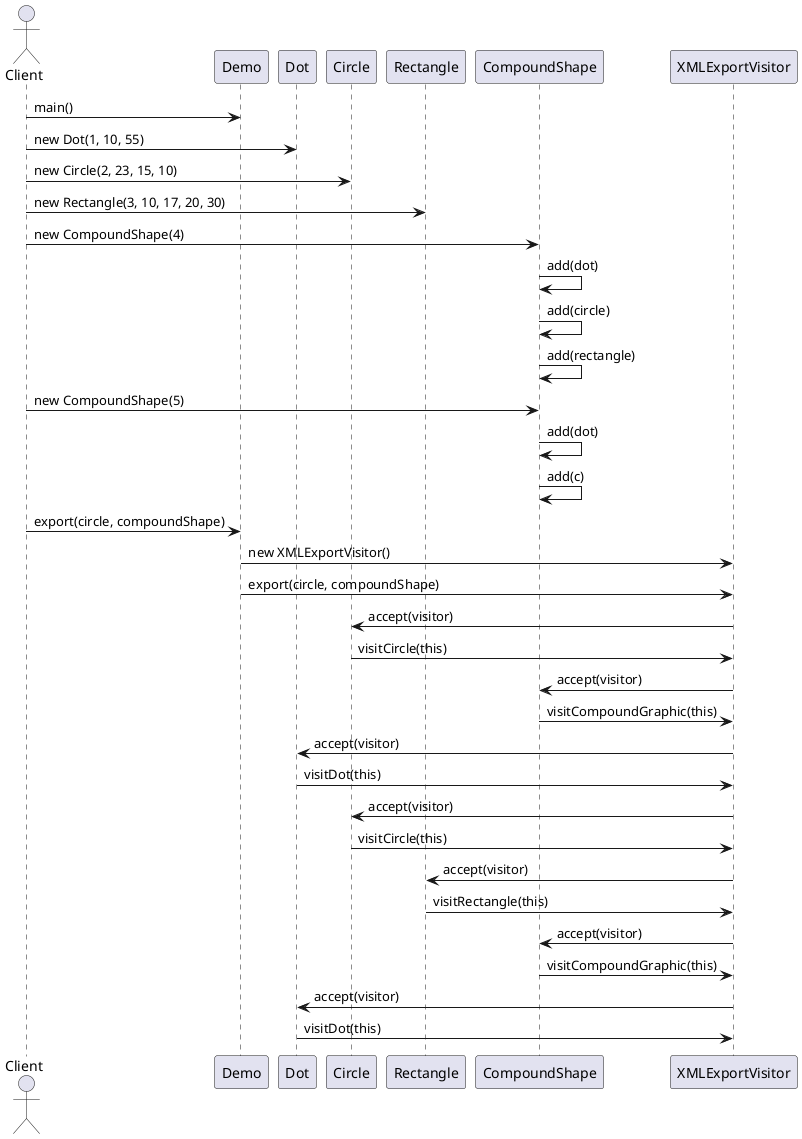@startuml
actor Client

Client -> Demo : main()
Client -> Dot : new Dot(1, 10, 55)
Client -> Circle : new Circle(2, 23, 15, 10)
Client -> Rectangle : new Rectangle(3, 10, 17, 20, 30)
Client -> CompoundShape : new CompoundShape(4)
CompoundShape -> CompoundShape : add(dot)
CompoundShape -> CompoundShape : add(circle)
CompoundShape -> CompoundShape : add(rectangle)

Client -> CompoundShape : new CompoundShape(5)
CompoundShape -> CompoundShape : add(dot)
CompoundShape -> CompoundShape : add(c)

Client -> Demo : export(circle, compoundShape)

Demo -> XMLExportVisitor : new XMLExportVisitor()
Demo -> XMLExportVisitor : export(circle, compoundShape)

XMLExportVisitor -> Circle : accept(visitor)
Circle -> XMLExportVisitor : visitCircle(this)

XMLExportVisitor -> CompoundShape : accept(visitor)
CompoundShape -> XMLExportVisitor : visitCompoundGraphic(this)

XMLExportVisitor -> Dot : accept(visitor)
Dot -> XMLExportVisitor : visitDot(this)

XMLExportVisitor -> Circle : accept(visitor)
Circle -> XMLExportVisitor : visitCircle(this)

XMLExportVisitor -> Rectangle : accept(visitor)
Rectangle -> XMLExportVisitor : visitRectangle(this)

XMLExportVisitor -> CompoundShape : accept(visitor)
CompoundShape -> XMLExportVisitor : visitCompoundGraphic(this)

XMLExportVisitor -> Dot : accept(visitor)
Dot -> XMLExportVisitor : visitDot(this)

@enduml

